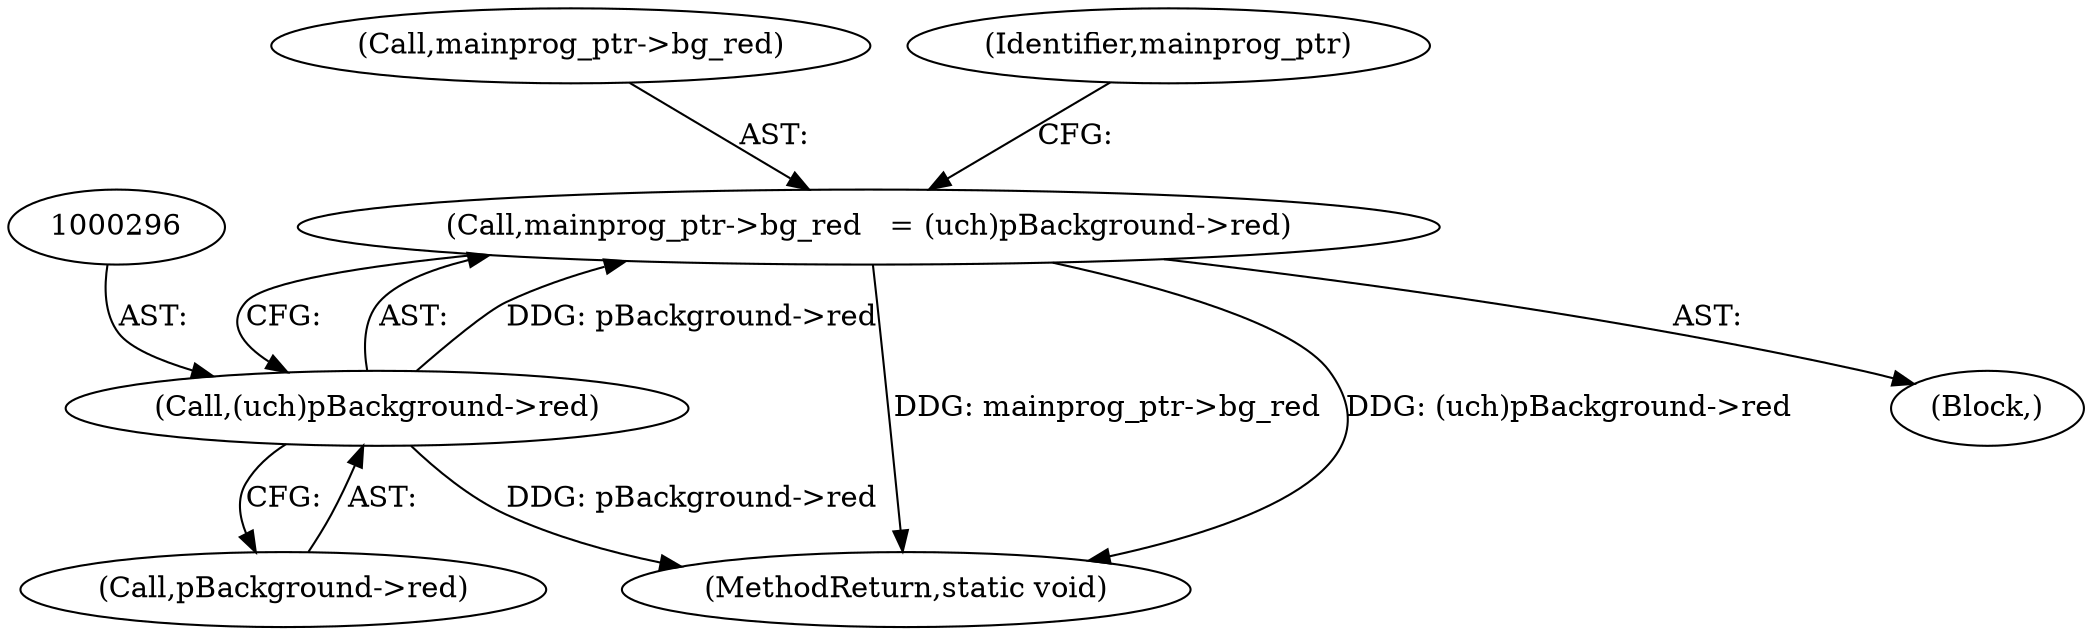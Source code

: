 digraph "0_Android_9d4853418ab2f754c2b63e091c29c5529b8b86ca_3@API" {
"1000291" [label="(Call,mainprog_ptr->bg_red   = (uch)pBackground->red)"];
"1000295" [label="(Call,(uch)pBackground->red)"];
"1000295" [label="(Call,(uch)pBackground->red)"];
"1000291" [label="(Call,mainprog_ptr->bg_red   = (uch)pBackground->red)"];
"1000405" [label="(MethodReturn,static void)"];
"1000297" [label="(Call,pBackground->red)"];
"1000292" [label="(Call,mainprog_ptr->bg_red)"];
"1000290" [label="(Block,)"];
"1000302" [label="(Identifier,mainprog_ptr)"];
"1000291" -> "1000290"  [label="AST: "];
"1000291" -> "1000295"  [label="CFG: "];
"1000292" -> "1000291"  [label="AST: "];
"1000295" -> "1000291"  [label="AST: "];
"1000302" -> "1000291"  [label="CFG: "];
"1000291" -> "1000405"  [label="DDG: mainprog_ptr->bg_red"];
"1000291" -> "1000405"  [label="DDG: (uch)pBackground->red"];
"1000295" -> "1000291"  [label="DDG: pBackground->red"];
"1000295" -> "1000297"  [label="CFG: "];
"1000296" -> "1000295"  [label="AST: "];
"1000297" -> "1000295"  [label="AST: "];
"1000295" -> "1000405"  [label="DDG: pBackground->red"];
}
